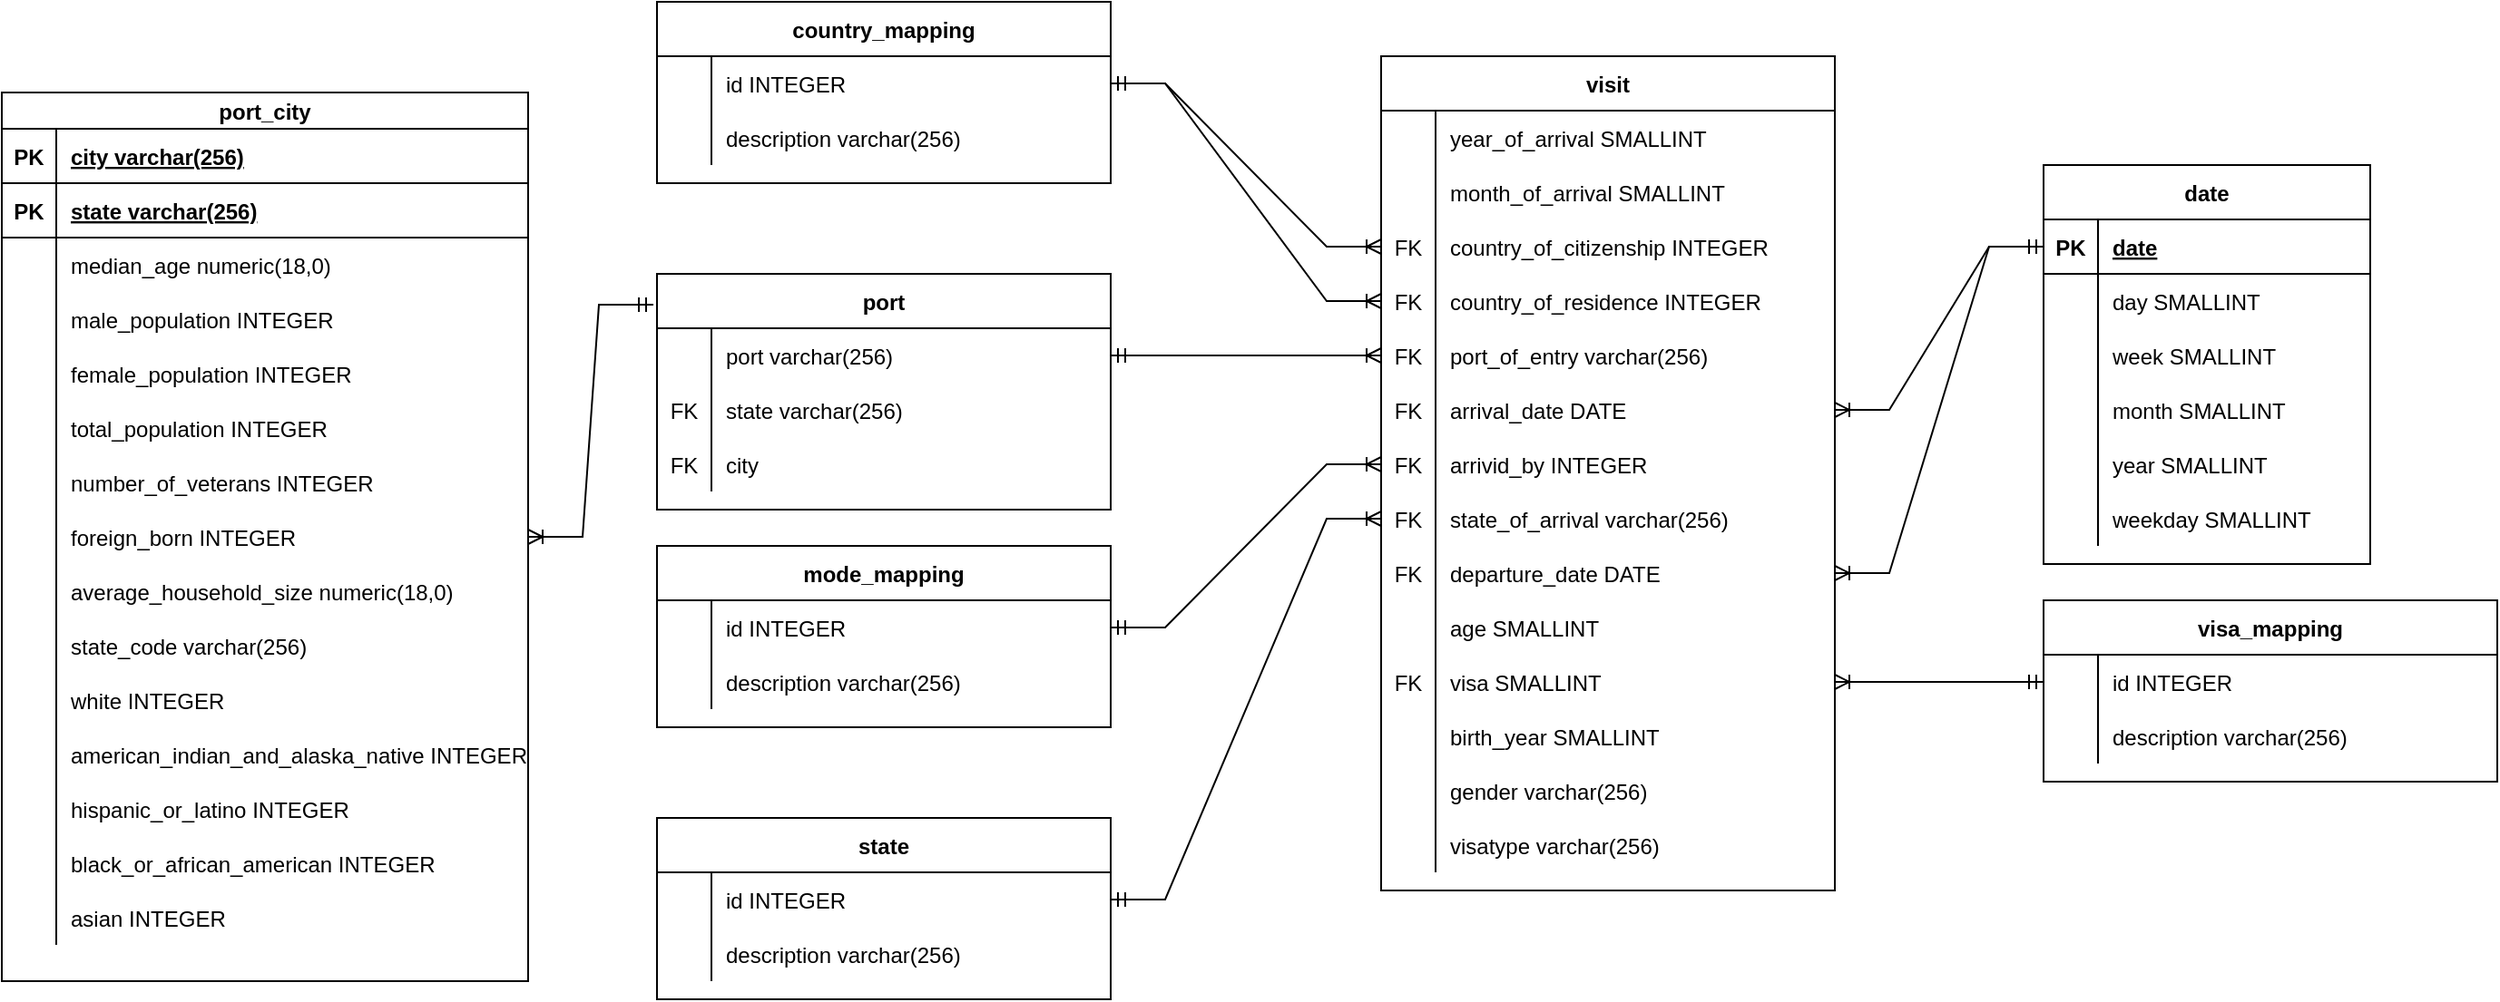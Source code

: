 <mxfile version="15.8.4" type="device"><diagram id="R2lEEEUBdFMjLlhIrx00" name="Page-1"><mxGraphModel dx="946" dy="611" grid="1" gridSize="10" guides="1" tooltips="1" connect="1" arrows="1" fold="1" page="1" pageScale="1" pageWidth="850" pageHeight="1100" math="0" shadow="0" extFonts="Permanent Marker^https://fonts.googleapis.com/css?family=Permanent+Marker"><root><mxCell id="0"/><mxCell id="1" parent="0"/><mxCell id="C-vyLk0tnHw3VtMMgP7b-2" value="visit" style="shape=table;startSize=30;container=1;collapsible=1;childLayout=tableLayout;fixedRows=1;rowLines=0;fontStyle=1;align=center;resizeLast=1;" parent="1" vertex="1"><mxGeometry x="760" y="305" width="250" height="460" as="geometry"/></mxCell><mxCell id="C-vyLk0tnHw3VtMMgP7b-6" value="" style="shape=partialRectangle;collapsible=0;dropTarget=0;pointerEvents=0;fillColor=none;points=[[0,0.5],[1,0.5]];portConstraint=eastwest;top=0;left=0;right=0;bottom=0;" parent="C-vyLk0tnHw3VtMMgP7b-2" vertex="1"><mxGeometry y="30" width="250" height="30" as="geometry"/></mxCell><mxCell id="C-vyLk0tnHw3VtMMgP7b-7" value="" style="shape=partialRectangle;overflow=hidden;connectable=0;fillColor=none;top=0;left=0;bottom=0;right=0;" parent="C-vyLk0tnHw3VtMMgP7b-6" vertex="1"><mxGeometry width="30" height="30" as="geometry"><mxRectangle width="30" height="30" as="alternateBounds"/></mxGeometry></mxCell><mxCell id="C-vyLk0tnHw3VtMMgP7b-8" value="year_of_arrival SMALLINT" style="shape=partialRectangle;overflow=hidden;connectable=0;fillColor=none;top=0;left=0;bottom=0;right=0;align=left;spacingLeft=6;" parent="C-vyLk0tnHw3VtMMgP7b-6" vertex="1"><mxGeometry x="30" width="220" height="30" as="geometry"><mxRectangle width="220" height="30" as="alternateBounds"/></mxGeometry></mxCell><mxCell id="C-vyLk0tnHw3VtMMgP7b-9" value="" style="shape=partialRectangle;collapsible=0;dropTarget=0;pointerEvents=0;fillColor=none;points=[[0,0.5],[1,0.5]];portConstraint=eastwest;top=0;left=0;right=0;bottom=0;" parent="C-vyLk0tnHw3VtMMgP7b-2" vertex="1"><mxGeometry y="60" width="250" height="30" as="geometry"/></mxCell><mxCell id="C-vyLk0tnHw3VtMMgP7b-10" value="" style="shape=partialRectangle;overflow=hidden;connectable=0;fillColor=none;top=0;left=0;bottom=0;right=0;" parent="C-vyLk0tnHw3VtMMgP7b-9" vertex="1"><mxGeometry width="30" height="30" as="geometry"><mxRectangle width="30" height="30" as="alternateBounds"/></mxGeometry></mxCell><mxCell id="C-vyLk0tnHw3VtMMgP7b-11" value="month_of_arrival SMALLINT" style="shape=partialRectangle;overflow=hidden;connectable=0;fillColor=none;top=0;left=0;bottom=0;right=0;align=left;spacingLeft=6;" parent="C-vyLk0tnHw3VtMMgP7b-9" vertex="1"><mxGeometry x="30" width="220" height="30" as="geometry"><mxRectangle width="220" height="30" as="alternateBounds"/></mxGeometry></mxCell><mxCell id="hazP6G-nw2PqB7xqvJs9-37" style="shape=partialRectangle;collapsible=0;dropTarget=0;pointerEvents=0;fillColor=none;points=[[0,0.5],[1,0.5]];portConstraint=eastwest;top=0;left=0;right=0;bottom=0;" parent="C-vyLk0tnHw3VtMMgP7b-2" vertex="1"><mxGeometry y="90" width="250" height="30" as="geometry"/></mxCell><mxCell id="hazP6G-nw2PqB7xqvJs9-38" value="FK" style="shape=partialRectangle;overflow=hidden;connectable=0;fillColor=none;top=0;left=0;bottom=0;right=0;" parent="hazP6G-nw2PqB7xqvJs9-37" vertex="1"><mxGeometry width="30" height="30" as="geometry"><mxRectangle width="30" height="30" as="alternateBounds"/></mxGeometry></mxCell><mxCell id="hazP6G-nw2PqB7xqvJs9-39" value="country_of_citizenship INTEGER" style="shape=partialRectangle;overflow=hidden;connectable=0;fillColor=none;top=0;left=0;bottom=0;right=0;align=left;spacingLeft=6;" parent="hazP6G-nw2PqB7xqvJs9-37" vertex="1"><mxGeometry x="30" width="220" height="30" as="geometry"><mxRectangle width="220" height="30" as="alternateBounds"/></mxGeometry></mxCell><mxCell id="hazP6G-nw2PqB7xqvJs9-34" style="shape=partialRectangle;collapsible=0;dropTarget=0;pointerEvents=0;fillColor=none;points=[[0,0.5],[1,0.5]];portConstraint=eastwest;top=0;left=0;right=0;bottom=0;" parent="C-vyLk0tnHw3VtMMgP7b-2" vertex="1"><mxGeometry y="120" width="250" height="30" as="geometry"/></mxCell><mxCell id="hazP6G-nw2PqB7xqvJs9-35" value="FK" style="shape=partialRectangle;overflow=hidden;connectable=0;fillColor=none;top=0;left=0;bottom=0;right=0;" parent="hazP6G-nw2PqB7xqvJs9-34" vertex="1"><mxGeometry width="30" height="30" as="geometry"><mxRectangle width="30" height="30" as="alternateBounds"/></mxGeometry></mxCell><mxCell id="hazP6G-nw2PqB7xqvJs9-36" value="country_of_residence INTEGER" style="shape=partialRectangle;overflow=hidden;connectable=0;fillColor=none;top=0;left=0;bottom=0;right=0;align=left;spacingLeft=6;" parent="hazP6G-nw2PqB7xqvJs9-34" vertex="1"><mxGeometry x="30" width="220" height="30" as="geometry"><mxRectangle width="220" height="30" as="alternateBounds"/></mxGeometry></mxCell><mxCell id="hazP6G-nw2PqB7xqvJs9-31" style="shape=partialRectangle;collapsible=0;dropTarget=0;pointerEvents=0;fillColor=none;points=[[0,0.5],[1,0.5]];portConstraint=eastwest;top=0;left=0;right=0;bottom=0;" parent="C-vyLk0tnHw3VtMMgP7b-2" vertex="1"><mxGeometry y="150" width="250" height="30" as="geometry"/></mxCell><mxCell id="hazP6G-nw2PqB7xqvJs9-32" value="FK" style="shape=partialRectangle;overflow=hidden;connectable=0;fillColor=none;top=0;left=0;bottom=0;right=0;" parent="hazP6G-nw2PqB7xqvJs9-31" vertex="1"><mxGeometry width="30" height="30" as="geometry"><mxRectangle width="30" height="30" as="alternateBounds"/></mxGeometry></mxCell><mxCell id="hazP6G-nw2PqB7xqvJs9-33" value="port_of_entry varchar(256)" style="shape=partialRectangle;overflow=hidden;connectable=0;fillColor=none;top=0;left=0;bottom=0;right=0;align=left;spacingLeft=6;" parent="hazP6G-nw2PqB7xqvJs9-31" vertex="1"><mxGeometry x="30" width="220" height="30" as="geometry"><mxRectangle width="220" height="30" as="alternateBounds"/></mxGeometry></mxCell><mxCell id="hazP6G-nw2PqB7xqvJs9-28" style="shape=partialRectangle;collapsible=0;dropTarget=0;pointerEvents=0;fillColor=none;points=[[0,0.5],[1,0.5]];portConstraint=eastwest;top=0;left=0;right=0;bottom=0;" parent="C-vyLk0tnHw3VtMMgP7b-2" vertex="1"><mxGeometry y="180" width="250" height="30" as="geometry"/></mxCell><mxCell id="hazP6G-nw2PqB7xqvJs9-29" value="FK" style="shape=partialRectangle;overflow=hidden;connectable=0;fillColor=none;top=0;left=0;bottom=0;right=0;" parent="hazP6G-nw2PqB7xqvJs9-28" vertex="1"><mxGeometry width="30" height="30" as="geometry"><mxRectangle width="30" height="30" as="alternateBounds"/></mxGeometry></mxCell><mxCell id="hazP6G-nw2PqB7xqvJs9-30" value="arrival_date DATE" style="shape=partialRectangle;overflow=hidden;connectable=0;fillColor=none;top=0;left=0;bottom=0;right=0;align=left;spacingLeft=6;" parent="hazP6G-nw2PqB7xqvJs9-28" vertex="1"><mxGeometry x="30" width="220" height="30" as="geometry"><mxRectangle width="220" height="30" as="alternateBounds"/></mxGeometry></mxCell><mxCell id="hazP6G-nw2PqB7xqvJs9-25" style="shape=partialRectangle;collapsible=0;dropTarget=0;pointerEvents=0;fillColor=none;points=[[0,0.5],[1,0.5]];portConstraint=eastwest;top=0;left=0;right=0;bottom=0;" parent="C-vyLk0tnHw3VtMMgP7b-2" vertex="1"><mxGeometry y="210" width="250" height="30" as="geometry"/></mxCell><mxCell id="hazP6G-nw2PqB7xqvJs9-26" value="FK" style="shape=partialRectangle;overflow=hidden;connectable=0;fillColor=none;top=0;left=0;bottom=0;right=0;" parent="hazP6G-nw2PqB7xqvJs9-25" vertex="1"><mxGeometry width="30" height="30" as="geometry"><mxRectangle width="30" height="30" as="alternateBounds"/></mxGeometry></mxCell><mxCell id="hazP6G-nw2PqB7xqvJs9-27" value="arrivid_by INTEGER" style="shape=partialRectangle;overflow=hidden;connectable=0;fillColor=none;top=0;left=0;bottom=0;right=0;align=left;spacingLeft=6;" parent="hazP6G-nw2PqB7xqvJs9-25" vertex="1"><mxGeometry x="30" width="220" height="30" as="geometry"><mxRectangle width="220" height="30" as="alternateBounds"/></mxGeometry></mxCell><mxCell id="hazP6G-nw2PqB7xqvJs9-22" style="shape=partialRectangle;collapsible=0;dropTarget=0;pointerEvents=0;fillColor=none;points=[[0,0.5],[1,0.5]];portConstraint=eastwest;top=0;left=0;right=0;bottom=0;" parent="C-vyLk0tnHw3VtMMgP7b-2" vertex="1"><mxGeometry y="240" width="250" height="30" as="geometry"/></mxCell><mxCell id="hazP6G-nw2PqB7xqvJs9-23" value="FK" style="shape=partialRectangle;overflow=hidden;connectable=0;fillColor=none;top=0;left=0;bottom=0;right=0;" parent="hazP6G-nw2PqB7xqvJs9-22" vertex="1"><mxGeometry width="30" height="30" as="geometry"><mxRectangle width="30" height="30" as="alternateBounds"/></mxGeometry></mxCell><mxCell id="hazP6G-nw2PqB7xqvJs9-24" value="state_of_arrival varchar(256)" style="shape=partialRectangle;overflow=hidden;connectable=0;fillColor=none;top=0;left=0;bottom=0;right=0;align=left;spacingLeft=6;" parent="hazP6G-nw2PqB7xqvJs9-22" vertex="1"><mxGeometry x="30" width="220" height="30" as="geometry"><mxRectangle width="220" height="30" as="alternateBounds"/></mxGeometry></mxCell><mxCell id="hazP6G-nw2PqB7xqvJs9-19" style="shape=partialRectangle;collapsible=0;dropTarget=0;pointerEvents=0;fillColor=none;points=[[0,0.5],[1,0.5]];portConstraint=eastwest;top=0;left=0;right=0;bottom=0;" parent="C-vyLk0tnHw3VtMMgP7b-2" vertex="1"><mxGeometry y="270" width="250" height="30" as="geometry"/></mxCell><mxCell id="hazP6G-nw2PqB7xqvJs9-20" value="FK" style="shape=partialRectangle;overflow=hidden;connectable=0;fillColor=none;top=0;left=0;bottom=0;right=0;" parent="hazP6G-nw2PqB7xqvJs9-19" vertex="1"><mxGeometry width="30" height="30" as="geometry"><mxRectangle width="30" height="30" as="alternateBounds"/></mxGeometry></mxCell><mxCell id="hazP6G-nw2PqB7xqvJs9-21" value="departure_date DATE" style="shape=partialRectangle;overflow=hidden;connectable=0;fillColor=none;top=0;left=0;bottom=0;right=0;align=left;spacingLeft=6;" parent="hazP6G-nw2PqB7xqvJs9-19" vertex="1"><mxGeometry x="30" width="220" height="30" as="geometry"><mxRectangle width="220" height="30" as="alternateBounds"/></mxGeometry></mxCell><mxCell id="hazP6G-nw2PqB7xqvJs9-16" style="shape=partialRectangle;collapsible=0;dropTarget=0;pointerEvents=0;fillColor=none;points=[[0,0.5],[1,0.5]];portConstraint=eastwest;top=0;left=0;right=0;bottom=0;" parent="C-vyLk0tnHw3VtMMgP7b-2" vertex="1"><mxGeometry y="300" width="250" height="30" as="geometry"/></mxCell><mxCell id="hazP6G-nw2PqB7xqvJs9-17" style="shape=partialRectangle;overflow=hidden;connectable=0;fillColor=none;top=0;left=0;bottom=0;right=0;" parent="hazP6G-nw2PqB7xqvJs9-16" vertex="1"><mxGeometry width="30" height="30" as="geometry"><mxRectangle width="30" height="30" as="alternateBounds"/></mxGeometry></mxCell><mxCell id="hazP6G-nw2PqB7xqvJs9-18" value="age SMALLINT" style="shape=partialRectangle;overflow=hidden;connectable=0;fillColor=none;top=0;left=0;bottom=0;right=0;align=left;spacingLeft=6;" parent="hazP6G-nw2PqB7xqvJs9-16" vertex="1"><mxGeometry x="30" width="220" height="30" as="geometry"><mxRectangle width="220" height="30" as="alternateBounds"/></mxGeometry></mxCell><mxCell id="hazP6G-nw2PqB7xqvJs9-13" style="shape=partialRectangle;collapsible=0;dropTarget=0;pointerEvents=0;fillColor=none;points=[[0,0.5],[1,0.5]];portConstraint=eastwest;top=0;left=0;right=0;bottom=0;" parent="C-vyLk0tnHw3VtMMgP7b-2" vertex="1"><mxGeometry y="330" width="250" height="30" as="geometry"/></mxCell><mxCell id="hazP6G-nw2PqB7xqvJs9-14" value="FK" style="shape=partialRectangle;overflow=hidden;connectable=0;fillColor=none;top=0;left=0;bottom=0;right=0;" parent="hazP6G-nw2PqB7xqvJs9-13" vertex="1"><mxGeometry width="30" height="30" as="geometry"><mxRectangle width="30" height="30" as="alternateBounds"/></mxGeometry></mxCell><mxCell id="hazP6G-nw2PqB7xqvJs9-15" value="visa SMALLINT" style="shape=partialRectangle;overflow=hidden;connectable=0;fillColor=none;top=0;left=0;bottom=0;right=0;align=left;spacingLeft=6;" parent="hazP6G-nw2PqB7xqvJs9-13" vertex="1"><mxGeometry x="30" width="220" height="30" as="geometry"><mxRectangle width="220" height="30" as="alternateBounds"/></mxGeometry></mxCell><mxCell id="hazP6G-nw2PqB7xqvJs9-4" style="shape=partialRectangle;collapsible=0;dropTarget=0;pointerEvents=0;fillColor=none;points=[[0,0.5],[1,0.5]];portConstraint=eastwest;top=0;left=0;right=0;bottom=0;" parent="C-vyLk0tnHw3VtMMgP7b-2" vertex="1"><mxGeometry y="360" width="250" height="30" as="geometry"/></mxCell><mxCell id="hazP6G-nw2PqB7xqvJs9-5" style="shape=partialRectangle;overflow=hidden;connectable=0;fillColor=none;top=0;left=0;bottom=0;right=0;" parent="hazP6G-nw2PqB7xqvJs9-4" vertex="1"><mxGeometry width="30" height="30" as="geometry"><mxRectangle width="30" height="30" as="alternateBounds"/></mxGeometry></mxCell><mxCell id="hazP6G-nw2PqB7xqvJs9-6" value="birth_year SMALLINT" style="shape=partialRectangle;overflow=hidden;connectable=0;fillColor=none;top=0;left=0;bottom=0;right=0;align=left;spacingLeft=6;" parent="hazP6G-nw2PqB7xqvJs9-4" vertex="1"><mxGeometry x="30" width="220" height="30" as="geometry"><mxRectangle width="220" height="30" as="alternateBounds"/></mxGeometry></mxCell><mxCell id="hazP6G-nw2PqB7xqvJs9-1" style="shape=partialRectangle;collapsible=0;dropTarget=0;pointerEvents=0;fillColor=none;points=[[0,0.5],[1,0.5]];portConstraint=eastwest;top=0;left=0;right=0;bottom=0;" parent="C-vyLk0tnHw3VtMMgP7b-2" vertex="1"><mxGeometry y="390" width="250" height="30" as="geometry"/></mxCell><mxCell id="hazP6G-nw2PqB7xqvJs9-2" style="shape=partialRectangle;overflow=hidden;connectable=0;fillColor=none;top=0;left=0;bottom=0;right=0;" parent="hazP6G-nw2PqB7xqvJs9-1" vertex="1"><mxGeometry width="30" height="30" as="geometry"><mxRectangle width="30" height="30" as="alternateBounds"/></mxGeometry></mxCell><mxCell id="hazP6G-nw2PqB7xqvJs9-3" value="gender varchar(256)" style="shape=partialRectangle;overflow=hidden;connectable=0;fillColor=none;top=0;left=0;bottom=0;right=0;align=left;spacingLeft=6;" parent="hazP6G-nw2PqB7xqvJs9-1" vertex="1"><mxGeometry x="30" width="220" height="30" as="geometry"><mxRectangle width="220" height="30" as="alternateBounds"/></mxGeometry></mxCell><mxCell id="hazP6G-nw2PqB7xqvJs9-40" style="shape=partialRectangle;collapsible=0;dropTarget=0;pointerEvents=0;fillColor=none;points=[[0,0.5],[1,0.5]];portConstraint=eastwest;top=0;left=0;right=0;bottom=0;" parent="C-vyLk0tnHw3VtMMgP7b-2" vertex="1"><mxGeometry y="420" width="250" height="30" as="geometry"/></mxCell><mxCell id="hazP6G-nw2PqB7xqvJs9-41" value="" style="shape=partialRectangle;overflow=hidden;connectable=0;fillColor=none;top=0;left=0;bottom=0;right=0;" parent="hazP6G-nw2PqB7xqvJs9-40" vertex="1"><mxGeometry width="30" height="30" as="geometry"><mxRectangle width="30" height="30" as="alternateBounds"/></mxGeometry></mxCell><mxCell id="hazP6G-nw2PqB7xqvJs9-42" value="visatype varchar(256)" style="shape=partialRectangle;overflow=hidden;connectable=0;fillColor=none;top=0;left=0;bottom=0;right=0;align=left;spacingLeft=6;" parent="hazP6G-nw2PqB7xqvJs9-40" vertex="1"><mxGeometry x="30" width="220" height="30" as="geometry"><mxRectangle width="220" height="30" as="alternateBounds"/></mxGeometry></mxCell><mxCell id="C-vyLk0tnHw3VtMMgP7b-13" value="country_mapping" style="shape=table;startSize=30;container=1;collapsible=1;childLayout=tableLayout;fixedRows=1;rowLines=0;fontStyle=1;align=center;resizeLast=1;" parent="1" vertex="1"><mxGeometry x="361" y="275" width="250" height="100" as="geometry"/></mxCell><mxCell id="C-vyLk0tnHw3VtMMgP7b-17" value="" style="shape=partialRectangle;collapsible=0;dropTarget=0;pointerEvents=0;fillColor=none;points=[[0,0.5],[1,0.5]];portConstraint=eastwest;top=0;left=0;right=0;bottom=0;" parent="C-vyLk0tnHw3VtMMgP7b-13" vertex="1"><mxGeometry y="30" width="250" height="30" as="geometry"/></mxCell><mxCell id="C-vyLk0tnHw3VtMMgP7b-18" value="" style="shape=partialRectangle;overflow=hidden;connectable=0;fillColor=none;top=0;left=0;bottom=0;right=0;" parent="C-vyLk0tnHw3VtMMgP7b-17" vertex="1"><mxGeometry width="30" height="30" as="geometry"><mxRectangle width="30" height="30" as="alternateBounds"/></mxGeometry></mxCell><mxCell id="C-vyLk0tnHw3VtMMgP7b-19" value="id INTEGER" style="shape=partialRectangle;overflow=hidden;connectable=0;fillColor=none;top=0;left=0;bottom=0;right=0;align=left;spacingLeft=6;" parent="C-vyLk0tnHw3VtMMgP7b-17" vertex="1"><mxGeometry x="30" width="220" height="30" as="geometry"><mxRectangle width="220" height="30" as="alternateBounds"/></mxGeometry></mxCell><mxCell id="C-vyLk0tnHw3VtMMgP7b-20" value="" style="shape=partialRectangle;collapsible=0;dropTarget=0;pointerEvents=0;fillColor=none;points=[[0,0.5],[1,0.5]];portConstraint=eastwest;top=0;left=0;right=0;bottom=0;" parent="C-vyLk0tnHw3VtMMgP7b-13" vertex="1"><mxGeometry y="60" width="250" height="30" as="geometry"/></mxCell><mxCell id="C-vyLk0tnHw3VtMMgP7b-21" value="" style="shape=partialRectangle;overflow=hidden;connectable=0;fillColor=none;top=0;left=0;bottom=0;right=0;" parent="C-vyLk0tnHw3VtMMgP7b-20" vertex="1"><mxGeometry width="30" height="30" as="geometry"><mxRectangle width="30" height="30" as="alternateBounds"/></mxGeometry></mxCell><mxCell id="C-vyLk0tnHw3VtMMgP7b-22" value="description varchar(256)" style="shape=partialRectangle;overflow=hidden;connectable=0;fillColor=none;top=0;left=0;bottom=0;right=0;align=left;spacingLeft=6;" parent="C-vyLk0tnHw3VtMMgP7b-20" vertex="1"><mxGeometry x="30" width="220" height="30" as="geometry"><mxRectangle width="220" height="30" as="alternateBounds"/></mxGeometry></mxCell><mxCell id="hazP6G-nw2PqB7xqvJs9-43" value="port" style="shape=table;startSize=30;container=1;collapsible=1;childLayout=tableLayout;fixedRows=1;rowLines=0;fontStyle=1;align=center;resizeLast=1;" parent="1" vertex="1"><mxGeometry x="361" y="425" width="250" height="130" as="geometry"/></mxCell><mxCell id="hazP6G-nw2PqB7xqvJs9-44" value="" style="shape=partialRectangle;collapsible=0;dropTarget=0;pointerEvents=0;fillColor=none;points=[[0,0.5],[1,0.5]];portConstraint=eastwest;top=0;left=0;right=0;bottom=0;" parent="hazP6G-nw2PqB7xqvJs9-43" vertex="1"><mxGeometry y="30" width="250" height="30" as="geometry"/></mxCell><mxCell id="hazP6G-nw2PqB7xqvJs9-45" value="" style="shape=partialRectangle;overflow=hidden;connectable=0;fillColor=none;top=0;left=0;bottom=0;right=0;" parent="hazP6G-nw2PqB7xqvJs9-44" vertex="1"><mxGeometry width="30" height="30" as="geometry"><mxRectangle width="30" height="30" as="alternateBounds"/></mxGeometry></mxCell><mxCell id="hazP6G-nw2PqB7xqvJs9-46" value="port varchar(256)" style="shape=partialRectangle;overflow=hidden;connectable=0;fillColor=none;top=0;left=0;bottom=0;right=0;align=left;spacingLeft=6;" parent="hazP6G-nw2PqB7xqvJs9-44" vertex="1"><mxGeometry x="30" width="220" height="30" as="geometry"><mxRectangle width="220" height="30" as="alternateBounds"/></mxGeometry></mxCell><mxCell id="hazP6G-nw2PqB7xqvJs9-47" value="" style="shape=partialRectangle;collapsible=0;dropTarget=0;pointerEvents=0;fillColor=none;points=[[0,0.5],[1,0.5]];portConstraint=eastwest;top=0;left=0;right=0;bottom=0;" parent="hazP6G-nw2PqB7xqvJs9-43" vertex="1"><mxGeometry y="60" width="250" height="30" as="geometry"/></mxCell><mxCell id="hazP6G-nw2PqB7xqvJs9-48" value="FK" style="shape=partialRectangle;overflow=hidden;connectable=0;fillColor=none;top=0;left=0;bottom=0;right=0;" parent="hazP6G-nw2PqB7xqvJs9-47" vertex="1"><mxGeometry width="30" height="30" as="geometry"><mxRectangle width="30" height="30" as="alternateBounds"/></mxGeometry></mxCell><mxCell id="hazP6G-nw2PqB7xqvJs9-49" value="state varchar(256)" style="shape=partialRectangle;overflow=hidden;connectable=0;fillColor=none;top=0;left=0;bottom=0;right=0;align=left;spacingLeft=6;" parent="hazP6G-nw2PqB7xqvJs9-47" vertex="1"><mxGeometry x="30" width="220" height="30" as="geometry"><mxRectangle width="220" height="30" as="alternateBounds"/></mxGeometry></mxCell><mxCell id="TzOOoj2K23jad0Xkvvsw-1" style="shape=partialRectangle;collapsible=0;dropTarget=0;pointerEvents=0;fillColor=none;points=[[0,0.5],[1,0.5]];portConstraint=eastwest;top=0;left=0;right=0;bottom=0;" parent="hazP6G-nw2PqB7xqvJs9-43" vertex="1"><mxGeometry y="90" width="250" height="30" as="geometry"/></mxCell><mxCell id="TzOOoj2K23jad0Xkvvsw-2" value="FK" style="shape=partialRectangle;overflow=hidden;connectable=0;fillColor=none;top=0;left=0;bottom=0;right=0;" parent="TzOOoj2K23jad0Xkvvsw-1" vertex="1"><mxGeometry width="30" height="30" as="geometry"><mxRectangle width="30" height="30" as="alternateBounds"/></mxGeometry></mxCell><mxCell id="TzOOoj2K23jad0Xkvvsw-3" value="city" style="shape=partialRectangle;overflow=hidden;connectable=0;fillColor=none;top=0;left=0;bottom=0;right=0;align=left;spacingLeft=6;" parent="TzOOoj2K23jad0Xkvvsw-1" vertex="1"><mxGeometry x="30" width="220" height="30" as="geometry"><mxRectangle width="220" height="30" as="alternateBounds"/></mxGeometry></mxCell><mxCell id="hazP6G-nw2PqB7xqvJs9-50" value="mode_mapping" style="shape=table;startSize=30;container=1;collapsible=1;childLayout=tableLayout;fixedRows=1;rowLines=0;fontStyle=1;align=center;resizeLast=1;" parent="1" vertex="1"><mxGeometry x="361" y="575" width="250" height="100" as="geometry"/></mxCell><mxCell id="hazP6G-nw2PqB7xqvJs9-51" value="" style="shape=partialRectangle;collapsible=0;dropTarget=0;pointerEvents=0;fillColor=none;points=[[0,0.5],[1,0.5]];portConstraint=eastwest;top=0;left=0;right=0;bottom=0;" parent="hazP6G-nw2PqB7xqvJs9-50" vertex="1"><mxGeometry y="30" width="250" height="30" as="geometry"/></mxCell><mxCell id="hazP6G-nw2PqB7xqvJs9-52" value="" style="shape=partialRectangle;overflow=hidden;connectable=0;fillColor=none;top=0;left=0;bottom=0;right=0;" parent="hazP6G-nw2PqB7xqvJs9-51" vertex="1"><mxGeometry width="30" height="30" as="geometry"><mxRectangle width="30" height="30" as="alternateBounds"/></mxGeometry></mxCell><mxCell id="hazP6G-nw2PqB7xqvJs9-53" value="id INTEGER" style="shape=partialRectangle;overflow=hidden;connectable=0;fillColor=none;top=0;left=0;bottom=0;right=0;align=left;spacingLeft=6;" parent="hazP6G-nw2PqB7xqvJs9-51" vertex="1"><mxGeometry x="30" width="220" height="30" as="geometry"><mxRectangle width="220" height="30" as="alternateBounds"/></mxGeometry></mxCell><mxCell id="hazP6G-nw2PqB7xqvJs9-54" value="" style="shape=partialRectangle;collapsible=0;dropTarget=0;pointerEvents=0;fillColor=none;points=[[0,0.5],[1,0.5]];portConstraint=eastwest;top=0;left=0;right=0;bottom=0;" parent="hazP6G-nw2PqB7xqvJs9-50" vertex="1"><mxGeometry y="60" width="250" height="30" as="geometry"/></mxCell><mxCell id="hazP6G-nw2PqB7xqvJs9-55" value="" style="shape=partialRectangle;overflow=hidden;connectable=0;fillColor=none;top=0;left=0;bottom=0;right=0;" parent="hazP6G-nw2PqB7xqvJs9-54" vertex="1"><mxGeometry width="30" height="30" as="geometry"><mxRectangle width="30" height="30" as="alternateBounds"/></mxGeometry></mxCell><mxCell id="hazP6G-nw2PqB7xqvJs9-56" value="description varchar(256)" style="shape=partialRectangle;overflow=hidden;connectable=0;fillColor=none;top=0;left=0;bottom=0;right=0;align=left;spacingLeft=6;" parent="hazP6G-nw2PqB7xqvJs9-54" vertex="1"><mxGeometry x="30" width="220" height="30" as="geometry"><mxRectangle width="220" height="30" as="alternateBounds"/></mxGeometry></mxCell><mxCell id="hazP6G-nw2PqB7xqvJs9-57" value="state" style="shape=table;startSize=30;container=1;collapsible=1;childLayout=tableLayout;fixedRows=1;rowLines=0;fontStyle=1;align=center;resizeLast=1;" parent="1" vertex="1"><mxGeometry x="361" y="725" width="250" height="100" as="geometry"/></mxCell><mxCell id="hazP6G-nw2PqB7xqvJs9-58" value="" style="shape=partialRectangle;collapsible=0;dropTarget=0;pointerEvents=0;fillColor=none;points=[[0,0.5],[1,0.5]];portConstraint=eastwest;top=0;left=0;right=0;bottom=0;" parent="hazP6G-nw2PqB7xqvJs9-57" vertex="1"><mxGeometry y="30" width="250" height="30" as="geometry"/></mxCell><mxCell id="hazP6G-nw2PqB7xqvJs9-59" value="" style="shape=partialRectangle;overflow=hidden;connectable=0;fillColor=none;top=0;left=0;bottom=0;right=0;" parent="hazP6G-nw2PqB7xqvJs9-58" vertex="1"><mxGeometry width="30" height="30" as="geometry"><mxRectangle width="30" height="30" as="alternateBounds"/></mxGeometry></mxCell><mxCell id="hazP6G-nw2PqB7xqvJs9-60" value="id INTEGER" style="shape=partialRectangle;overflow=hidden;connectable=0;fillColor=none;top=0;left=0;bottom=0;right=0;align=left;spacingLeft=6;" parent="hazP6G-nw2PqB7xqvJs9-58" vertex="1"><mxGeometry x="30" width="220" height="30" as="geometry"><mxRectangle width="220" height="30" as="alternateBounds"/></mxGeometry></mxCell><mxCell id="hazP6G-nw2PqB7xqvJs9-61" value="" style="shape=partialRectangle;collapsible=0;dropTarget=0;pointerEvents=0;fillColor=none;points=[[0,0.5],[1,0.5]];portConstraint=eastwest;top=0;left=0;right=0;bottom=0;" parent="hazP6G-nw2PqB7xqvJs9-57" vertex="1"><mxGeometry y="60" width="250" height="30" as="geometry"/></mxCell><mxCell id="hazP6G-nw2PqB7xqvJs9-62" value="" style="shape=partialRectangle;overflow=hidden;connectable=0;fillColor=none;top=0;left=0;bottom=0;right=0;" parent="hazP6G-nw2PqB7xqvJs9-61" vertex="1"><mxGeometry width="30" height="30" as="geometry"><mxRectangle width="30" height="30" as="alternateBounds"/></mxGeometry></mxCell><mxCell id="hazP6G-nw2PqB7xqvJs9-63" value="description varchar(256)" style="shape=partialRectangle;overflow=hidden;connectable=0;fillColor=none;top=0;left=0;bottom=0;right=0;align=left;spacingLeft=6;" parent="hazP6G-nw2PqB7xqvJs9-61" vertex="1"><mxGeometry x="30" width="220" height="30" as="geometry"><mxRectangle width="220" height="30" as="alternateBounds"/></mxGeometry></mxCell><mxCell id="hazP6G-nw2PqB7xqvJs9-64" value="visa_mapping" style="shape=table;startSize=30;container=1;collapsible=1;childLayout=tableLayout;fixedRows=1;rowLines=0;fontStyle=1;align=center;resizeLast=1;" parent="1" vertex="1"><mxGeometry x="1125" y="605" width="250" height="100" as="geometry"/></mxCell><mxCell id="hazP6G-nw2PqB7xqvJs9-65" value="" style="shape=partialRectangle;collapsible=0;dropTarget=0;pointerEvents=0;fillColor=none;points=[[0,0.5],[1,0.5]];portConstraint=eastwest;top=0;left=0;right=0;bottom=0;" parent="hazP6G-nw2PqB7xqvJs9-64" vertex="1"><mxGeometry y="30" width="250" height="30" as="geometry"/></mxCell><mxCell id="hazP6G-nw2PqB7xqvJs9-66" value="" style="shape=partialRectangle;overflow=hidden;connectable=0;fillColor=none;top=0;left=0;bottom=0;right=0;" parent="hazP6G-nw2PqB7xqvJs9-65" vertex="1"><mxGeometry width="30" height="30" as="geometry"><mxRectangle width="30" height="30" as="alternateBounds"/></mxGeometry></mxCell><mxCell id="hazP6G-nw2PqB7xqvJs9-67" value="id INTEGER" style="shape=partialRectangle;overflow=hidden;connectable=0;fillColor=none;top=0;left=0;bottom=0;right=0;align=left;spacingLeft=6;" parent="hazP6G-nw2PqB7xqvJs9-65" vertex="1"><mxGeometry x="30" width="220" height="30" as="geometry"><mxRectangle width="220" height="30" as="alternateBounds"/></mxGeometry></mxCell><mxCell id="hazP6G-nw2PqB7xqvJs9-68" value="" style="shape=partialRectangle;collapsible=0;dropTarget=0;pointerEvents=0;fillColor=none;points=[[0,0.5],[1,0.5]];portConstraint=eastwest;top=0;left=0;right=0;bottom=0;" parent="hazP6G-nw2PqB7xqvJs9-64" vertex="1"><mxGeometry y="60" width="250" height="30" as="geometry"/></mxCell><mxCell id="hazP6G-nw2PqB7xqvJs9-69" value="" style="shape=partialRectangle;overflow=hidden;connectable=0;fillColor=none;top=0;left=0;bottom=0;right=0;" parent="hazP6G-nw2PqB7xqvJs9-68" vertex="1"><mxGeometry width="30" height="30" as="geometry"><mxRectangle width="30" height="30" as="alternateBounds"/></mxGeometry></mxCell><mxCell id="hazP6G-nw2PqB7xqvJs9-70" value="description varchar(256)" style="shape=partialRectangle;overflow=hidden;connectable=0;fillColor=none;top=0;left=0;bottom=0;right=0;align=left;spacingLeft=6;" parent="hazP6G-nw2PqB7xqvJs9-68" vertex="1"><mxGeometry x="30" width="220" height="30" as="geometry"><mxRectangle width="220" height="30" as="alternateBounds"/></mxGeometry></mxCell><mxCell id="hazP6G-nw2PqB7xqvJs9-71" value="date" style="shape=table;startSize=30;container=1;collapsible=1;childLayout=tableLayout;fixedRows=1;rowLines=0;fontStyle=1;align=center;resizeLast=1;" parent="1" vertex="1"><mxGeometry x="1125" y="365" width="180" height="220" as="geometry"/></mxCell><mxCell id="hazP6G-nw2PqB7xqvJs9-72" value="" style="shape=partialRectangle;collapsible=0;dropTarget=0;pointerEvents=0;fillColor=none;top=0;left=0;bottom=1;right=0;points=[[0,0.5],[1,0.5]];portConstraint=eastwest;" parent="hazP6G-nw2PqB7xqvJs9-71" vertex="1"><mxGeometry y="30" width="180" height="30" as="geometry"/></mxCell><mxCell id="hazP6G-nw2PqB7xqvJs9-73" value="PK" style="shape=partialRectangle;connectable=0;fillColor=none;top=0;left=0;bottom=0;right=0;fontStyle=1;overflow=hidden;" parent="hazP6G-nw2PqB7xqvJs9-72" vertex="1"><mxGeometry width="30" height="30" as="geometry"><mxRectangle width="30" height="30" as="alternateBounds"/></mxGeometry></mxCell><mxCell id="hazP6G-nw2PqB7xqvJs9-74" value="date" style="shape=partialRectangle;connectable=0;fillColor=none;top=0;left=0;bottom=0;right=0;align=left;spacingLeft=6;fontStyle=5;overflow=hidden;" parent="hazP6G-nw2PqB7xqvJs9-72" vertex="1"><mxGeometry x="30" width="150" height="30" as="geometry"><mxRectangle width="150" height="30" as="alternateBounds"/></mxGeometry></mxCell><mxCell id="hazP6G-nw2PqB7xqvJs9-78" value="" style="shape=partialRectangle;collapsible=0;dropTarget=0;pointerEvents=0;fillColor=none;top=0;left=0;bottom=0;right=0;points=[[0,0.5],[1,0.5]];portConstraint=eastwest;" parent="hazP6G-nw2PqB7xqvJs9-71" vertex="1"><mxGeometry y="60" width="180" height="30" as="geometry"/></mxCell><mxCell id="hazP6G-nw2PqB7xqvJs9-79" value="" style="shape=partialRectangle;connectable=0;fillColor=none;top=0;left=0;bottom=0;right=0;editable=1;overflow=hidden;" parent="hazP6G-nw2PqB7xqvJs9-78" vertex="1"><mxGeometry width="30" height="30" as="geometry"><mxRectangle width="30" height="30" as="alternateBounds"/></mxGeometry></mxCell><mxCell id="hazP6G-nw2PqB7xqvJs9-80" value="day SMALLINT" style="shape=partialRectangle;connectable=0;fillColor=none;top=0;left=0;bottom=0;right=0;align=left;spacingLeft=6;overflow=hidden;" parent="hazP6G-nw2PqB7xqvJs9-78" vertex="1"><mxGeometry x="30" width="150" height="30" as="geometry"><mxRectangle width="150" height="30" as="alternateBounds"/></mxGeometry></mxCell><mxCell id="hazP6G-nw2PqB7xqvJs9-81" value="" style="shape=partialRectangle;collapsible=0;dropTarget=0;pointerEvents=0;fillColor=none;top=0;left=0;bottom=0;right=0;points=[[0,0.5],[1,0.5]];portConstraint=eastwest;" parent="hazP6G-nw2PqB7xqvJs9-71" vertex="1"><mxGeometry y="90" width="180" height="30" as="geometry"/></mxCell><mxCell id="hazP6G-nw2PqB7xqvJs9-82" value="" style="shape=partialRectangle;connectable=0;fillColor=none;top=0;left=0;bottom=0;right=0;editable=1;overflow=hidden;" parent="hazP6G-nw2PqB7xqvJs9-81" vertex="1"><mxGeometry width="30" height="30" as="geometry"><mxRectangle width="30" height="30" as="alternateBounds"/></mxGeometry></mxCell><mxCell id="hazP6G-nw2PqB7xqvJs9-83" value="week SMALLINT" style="shape=partialRectangle;connectable=0;fillColor=none;top=0;left=0;bottom=0;right=0;align=left;spacingLeft=6;overflow=hidden;" parent="hazP6G-nw2PqB7xqvJs9-81" vertex="1"><mxGeometry x="30" width="150" height="30" as="geometry"><mxRectangle width="150" height="30" as="alternateBounds"/></mxGeometry></mxCell><mxCell id="hazP6G-nw2PqB7xqvJs9-84" style="shape=partialRectangle;collapsible=0;dropTarget=0;pointerEvents=0;fillColor=none;top=0;left=0;bottom=0;right=0;points=[[0,0.5],[1,0.5]];portConstraint=eastwest;" parent="hazP6G-nw2PqB7xqvJs9-71" vertex="1"><mxGeometry y="120" width="180" height="30" as="geometry"/></mxCell><mxCell id="hazP6G-nw2PqB7xqvJs9-85" style="shape=partialRectangle;connectable=0;fillColor=none;top=0;left=0;bottom=0;right=0;editable=1;overflow=hidden;" parent="hazP6G-nw2PqB7xqvJs9-84" vertex="1"><mxGeometry width="30" height="30" as="geometry"><mxRectangle width="30" height="30" as="alternateBounds"/></mxGeometry></mxCell><mxCell id="hazP6G-nw2PqB7xqvJs9-86" value="month SMALLINT" style="shape=partialRectangle;connectable=0;fillColor=none;top=0;left=0;bottom=0;right=0;align=left;spacingLeft=6;overflow=hidden;" parent="hazP6G-nw2PqB7xqvJs9-84" vertex="1"><mxGeometry x="30" width="150" height="30" as="geometry"><mxRectangle width="150" height="30" as="alternateBounds"/></mxGeometry></mxCell><mxCell id="hazP6G-nw2PqB7xqvJs9-87" style="shape=partialRectangle;collapsible=0;dropTarget=0;pointerEvents=0;fillColor=none;top=0;left=0;bottom=0;right=0;points=[[0,0.5],[1,0.5]];portConstraint=eastwest;" parent="hazP6G-nw2PqB7xqvJs9-71" vertex="1"><mxGeometry y="150" width="180" height="30" as="geometry"/></mxCell><mxCell id="hazP6G-nw2PqB7xqvJs9-88" style="shape=partialRectangle;connectable=0;fillColor=none;top=0;left=0;bottom=0;right=0;editable=1;overflow=hidden;" parent="hazP6G-nw2PqB7xqvJs9-87" vertex="1"><mxGeometry width="30" height="30" as="geometry"><mxRectangle width="30" height="30" as="alternateBounds"/></mxGeometry></mxCell><mxCell id="hazP6G-nw2PqB7xqvJs9-89" value="year SMALLINT" style="shape=partialRectangle;connectable=0;fillColor=none;top=0;left=0;bottom=0;right=0;align=left;spacingLeft=6;overflow=hidden;" parent="hazP6G-nw2PqB7xqvJs9-87" vertex="1"><mxGeometry x="30" width="150" height="30" as="geometry"><mxRectangle width="150" height="30" as="alternateBounds"/></mxGeometry></mxCell><mxCell id="hazP6G-nw2PqB7xqvJs9-90" style="shape=partialRectangle;collapsible=0;dropTarget=0;pointerEvents=0;fillColor=none;top=0;left=0;bottom=0;right=0;points=[[0,0.5],[1,0.5]];portConstraint=eastwest;" parent="hazP6G-nw2PqB7xqvJs9-71" vertex="1"><mxGeometry y="180" width="180" height="30" as="geometry"/></mxCell><mxCell id="hazP6G-nw2PqB7xqvJs9-91" style="shape=partialRectangle;connectable=0;fillColor=none;top=0;left=0;bottom=0;right=0;editable=1;overflow=hidden;" parent="hazP6G-nw2PqB7xqvJs9-90" vertex="1"><mxGeometry width="30" height="30" as="geometry"><mxRectangle width="30" height="30" as="alternateBounds"/></mxGeometry></mxCell><mxCell id="hazP6G-nw2PqB7xqvJs9-92" value="weekday SMALLINT" style="shape=partialRectangle;connectable=0;fillColor=none;top=0;left=0;bottom=0;right=0;align=left;spacingLeft=6;overflow=hidden;" parent="hazP6G-nw2PqB7xqvJs9-90" vertex="1"><mxGeometry x="30" width="150" height="30" as="geometry"><mxRectangle width="150" height="30" as="alternateBounds"/></mxGeometry></mxCell><mxCell id="hazP6G-nw2PqB7xqvJs9-93" style="edgeStyle=orthogonalEdgeStyle;rounded=0;orthogonalLoop=1;jettySize=auto;html=1;exitX=1;exitY=0.5;exitDx=0;exitDy=0;entryX=0;entryY=0.5;entryDx=0;entryDy=0;strokeColor=none;" parent="1" source="hazP6G-nw2PqB7xqvJs9-28" target="hazP6G-nw2PqB7xqvJs9-72" edge="1"><mxGeometry relative="1" as="geometry"/></mxCell><mxCell id="hazP6G-nw2PqB7xqvJs9-95" value="" style="edgeStyle=entityRelationEdgeStyle;fontSize=12;html=1;endArrow=ERmandOne;startArrow=ERoneToMany;rounded=0;entryX=0;entryY=0.5;entryDx=0;entryDy=0;exitX=1;exitY=0.5;exitDx=0;exitDy=0;startFill=0;endFill=0;" parent="1" source="hazP6G-nw2PqB7xqvJs9-28" target="hazP6G-nw2PqB7xqvJs9-72" edge="1"><mxGeometry width="100" height="100" relative="1" as="geometry"><mxPoint x="930" y="545" as="sourcePoint"/><mxPoint x="1130" y="465" as="targetPoint"/></mxGeometry></mxCell><mxCell id="hazP6G-nw2PqB7xqvJs9-96" value="" style="edgeStyle=entityRelationEdgeStyle;fontSize=12;html=1;endArrow=ERmandOne;startArrow=ERoneToMany;rounded=0;entryX=0;entryY=0.5;entryDx=0;entryDy=0;exitX=1;exitY=0.5;exitDx=0;exitDy=0;startFill=0;endFill=0;" parent="1" source="hazP6G-nw2PqB7xqvJs9-19" target="hazP6G-nw2PqB7xqvJs9-72" edge="1"><mxGeometry width="100" height="100" relative="1" as="geometry"><mxPoint x="950" y="510" as="sourcePoint"/><mxPoint x="1140" y="457.98" as="targetPoint"/></mxGeometry></mxCell><mxCell id="hazP6G-nw2PqB7xqvJs9-97" value="" style="edgeStyle=entityRelationEdgeStyle;fontSize=12;html=1;endArrow=ERmandOne;startArrow=ERoneToMany;rounded=0;entryX=1;entryY=0.5;entryDx=0;entryDy=0;exitX=0;exitY=0.5;exitDx=0;exitDy=0;startFill=0;endFill=0;" parent="1" source="hazP6G-nw2PqB7xqvJs9-37" target="C-vyLk0tnHw3VtMMgP7b-17" edge="1"><mxGeometry width="100" height="100" relative="1" as="geometry"><mxPoint x="950" y="510" as="sourcePoint"/><mxPoint x="1110" y="560" as="targetPoint"/></mxGeometry></mxCell><mxCell id="hazP6G-nw2PqB7xqvJs9-98" value="" style="edgeStyle=entityRelationEdgeStyle;fontSize=12;html=1;endArrow=ERmandOne;startArrow=ERoneToMany;rounded=0;entryX=1;entryY=0.5;entryDx=0;entryDy=0;exitX=0;exitY=0.5;exitDx=0;exitDy=0;startFill=0;endFill=0;" parent="1" source="hazP6G-nw2PqB7xqvJs9-34" target="C-vyLk0tnHw3VtMMgP7b-17" edge="1"><mxGeometry width="100" height="100" relative="1" as="geometry"><mxPoint x="700" y="420" as="sourcePoint"/><mxPoint x="610" y="330" as="targetPoint"/></mxGeometry></mxCell><mxCell id="hazP6G-nw2PqB7xqvJs9-99" value="" style="edgeStyle=entityRelationEdgeStyle;fontSize=12;html=1;endArrow=ERmandOne;startArrow=ERoneToMany;rounded=0;entryX=1;entryY=0.5;entryDx=0;entryDy=0;exitX=0;exitY=0.5;exitDx=0;exitDy=0;startFill=0;endFill=0;" parent="1" source="hazP6G-nw2PqB7xqvJs9-25" target="hazP6G-nw2PqB7xqvJs9-51" edge="1"><mxGeometry width="100" height="100" relative="1" as="geometry"><mxPoint x="700" y="450" as="sourcePoint"/><mxPoint x="610" y="330" as="targetPoint"/></mxGeometry></mxCell><mxCell id="hazP6G-nw2PqB7xqvJs9-100" value="" style="edgeStyle=entityRelationEdgeStyle;fontSize=12;html=1;endArrow=ERmandOne;startArrow=ERoneToMany;rounded=0;entryX=1;entryY=0.5;entryDx=0;entryDy=0;exitX=0;exitY=0.5;exitDx=0;exitDy=0;startFill=0;endFill=0;" parent="1" source="hazP6G-nw2PqB7xqvJs9-22" target="hazP6G-nw2PqB7xqvJs9-58" edge="1"><mxGeometry width="100" height="100" relative="1" as="geometry"><mxPoint x="710" y="460" as="sourcePoint"/><mxPoint x="620" y="340" as="targetPoint"/></mxGeometry></mxCell><mxCell id="hazP6G-nw2PqB7xqvJs9-101" value="" style="edgeStyle=entityRelationEdgeStyle;fontSize=12;html=1;endArrow=ERmandOne;startArrow=ERoneToMany;rounded=0;entryX=1;entryY=0.5;entryDx=0;entryDy=0;exitX=0;exitY=0.5;exitDx=0;exitDy=0;startFill=0;endFill=0;" parent="1" source="hazP6G-nw2PqB7xqvJs9-31" target="hazP6G-nw2PqB7xqvJs9-44" edge="1"><mxGeometry width="100" height="100" relative="1" as="geometry"><mxPoint x="700" y="450" as="sourcePoint"/><mxPoint x="610" y="330" as="targetPoint"/></mxGeometry></mxCell><mxCell id="hazP6G-nw2PqB7xqvJs9-102" value="" style="edgeStyle=entityRelationEdgeStyle;fontSize=12;html=1;endArrow=ERmandOne;startArrow=ERoneToMany;rounded=0;entryX=0;entryY=0.5;entryDx=0;entryDy=0;startFill=0;endFill=0;exitX=1;exitY=0.5;exitDx=0;exitDy=0;" parent="1" source="hazP6G-nw2PqB7xqvJs9-13" target="hazP6G-nw2PqB7xqvJs9-65" edge="1"><mxGeometry width="100" height="100" relative="1" as="geometry"><mxPoint x="710" y="460" as="sourcePoint"/><mxPoint x="620" y="340" as="targetPoint"/></mxGeometry></mxCell><object label="port_city" a="sdf" id="hazP6G-nw2PqB7xqvJs9-103"><mxCell style="shape=table;startSize=20;container=1;collapsible=1;childLayout=tableLayout;fixedRows=1;rowLines=0;fontStyle=1;align=center;resizeLast=1;" parent="1" vertex="1"><mxGeometry y="325" width="290" height="490" as="geometry"/></mxCell></object><mxCell id="hazP6G-nw2PqB7xqvJs9-104" value="" style="shape=partialRectangle;collapsible=0;dropTarget=0;pointerEvents=0;fillColor=none;top=0;left=0;bottom=1;right=0;points=[[0,0.5],[1,0.5]];portConstraint=eastwest;" parent="hazP6G-nw2PqB7xqvJs9-103" vertex="1"><mxGeometry y="20" width="290" height="30" as="geometry"/></mxCell><mxCell id="hazP6G-nw2PqB7xqvJs9-105" value="PK" style="shape=partialRectangle;connectable=0;fillColor=none;top=0;left=0;bottom=0;right=0;fontStyle=1;overflow=hidden;" parent="hazP6G-nw2PqB7xqvJs9-104" vertex="1"><mxGeometry width="30" height="30" as="geometry"><mxRectangle width="30" height="30" as="alternateBounds"/></mxGeometry></mxCell><mxCell id="hazP6G-nw2PqB7xqvJs9-106" value="city varchar(256)" style="shape=partialRectangle;connectable=0;fillColor=none;top=0;left=0;bottom=0;right=0;align=left;spacingLeft=6;fontStyle=5;overflow=hidden;" parent="hazP6G-nw2PqB7xqvJs9-104" vertex="1"><mxGeometry x="30" width="260" height="30" as="geometry"><mxRectangle width="260" height="30" as="alternateBounds"/></mxGeometry></mxCell><mxCell id="TzOOoj2K23jad0Xkvvsw-8" style="shape=partialRectangle;collapsible=0;dropTarget=0;pointerEvents=0;fillColor=none;top=0;left=0;bottom=1;right=0;points=[[0,0.5],[1,0.5]];portConstraint=eastwest;" parent="hazP6G-nw2PqB7xqvJs9-103" vertex="1"><mxGeometry y="50" width="290" height="30" as="geometry"/></mxCell><mxCell id="TzOOoj2K23jad0Xkvvsw-9" value="PK" style="shape=partialRectangle;connectable=0;fillColor=none;top=0;left=0;bottom=0;right=0;fontStyle=1;overflow=hidden;" parent="TzOOoj2K23jad0Xkvvsw-8" vertex="1"><mxGeometry width="30" height="30" as="geometry"><mxRectangle width="30" height="30" as="alternateBounds"/></mxGeometry></mxCell><mxCell id="TzOOoj2K23jad0Xkvvsw-10" value="state varchar(256)" style="shape=partialRectangle;connectable=0;fillColor=none;top=0;left=0;bottom=0;right=0;align=left;spacingLeft=6;fontStyle=5;overflow=hidden;" parent="TzOOoj2K23jad0Xkvvsw-8" vertex="1"><mxGeometry x="30" width="260" height="30" as="geometry"><mxRectangle width="260" height="30" as="alternateBounds"/></mxGeometry></mxCell><mxCell id="hazP6G-nw2PqB7xqvJs9-110" value="" style="shape=partialRectangle;collapsible=0;dropTarget=0;pointerEvents=0;fillColor=none;top=0;left=0;bottom=0;right=0;points=[[0,0.5],[1,0.5]];portConstraint=eastwest;" parent="hazP6G-nw2PqB7xqvJs9-103" vertex="1"><mxGeometry y="80" width="290" height="30" as="geometry"/></mxCell><mxCell id="hazP6G-nw2PqB7xqvJs9-111" value="" style="shape=partialRectangle;connectable=0;fillColor=none;top=0;left=0;bottom=0;right=0;editable=1;overflow=hidden;" parent="hazP6G-nw2PqB7xqvJs9-110" vertex="1"><mxGeometry width="30" height="30" as="geometry"><mxRectangle width="30" height="30" as="alternateBounds"/></mxGeometry></mxCell><object label="median_age numeric(18,0)" test="" a="" id="hazP6G-nw2PqB7xqvJs9-112"><mxCell style="shape=partialRectangle;connectable=0;fillColor=none;top=0;left=0;bottom=0;right=0;align=left;spacingLeft=6;overflow=hidden;" parent="hazP6G-nw2PqB7xqvJs9-110" vertex="1"><mxGeometry x="30" width="260" height="30" as="geometry"><mxRectangle width="260" height="30" as="alternateBounds"/></mxGeometry></mxCell></object><mxCell id="hazP6G-nw2PqB7xqvJs9-113" style="shape=partialRectangle;collapsible=0;dropTarget=0;pointerEvents=0;fillColor=none;top=0;left=0;bottom=0;right=0;points=[[0,0.5],[1,0.5]];portConstraint=eastwest;" parent="hazP6G-nw2PqB7xqvJs9-103" vertex="1"><mxGeometry y="110" width="290" height="30" as="geometry"/></mxCell><mxCell id="hazP6G-nw2PqB7xqvJs9-114" style="shape=partialRectangle;connectable=0;fillColor=none;top=0;left=0;bottom=0;right=0;editable=1;overflow=hidden;" parent="hazP6G-nw2PqB7xqvJs9-113" vertex="1"><mxGeometry width="30" height="30" as="geometry"><mxRectangle width="30" height="30" as="alternateBounds"/></mxGeometry></mxCell><mxCell id="hazP6G-nw2PqB7xqvJs9-115" value="male_population INTEGER" style="shape=partialRectangle;connectable=0;fillColor=none;top=0;left=0;bottom=0;right=0;align=left;spacingLeft=6;overflow=hidden;" parent="hazP6G-nw2PqB7xqvJs9-113" vertex="1"><mxGeometry x="30" width="260" height="30" as="geometry"><mxRectangle width="260" height="30" as="alternateBounds"/></mxGeometry></mxCell><mxCell id="hazP6G-nw2PqB7xqvJs9-116" style="shape=partialRectangle;collapsible=0;dropTarget=0;pointerEvents=0;fillColor=none;top=0;left=0;bottom=0;right=0;points=[[0,0.5],[1,0.5]];portConstraint=eastwest;" parent="hazP6G-nw2PqB7xqvJs9-103" vertex="1"><mxGeometry y="140" width="290" height="30" as="geometry"/></mxCell><mxCell id="hazP6G-nw2PqB7xqvJs9-117" style="shape=partialRectangle;connectable=0;fillColor=none;top=0;left=0;bottom=0;right=0;editable=1;overflow=hidden;" parent="hazP6G-nw2PqB7xqvJs9-116" vertex="1"><mxGeometry width="30" height="30" as="geometry"><mxRectangle width="30" height="30" as="alternateBounds"/></mxGeometry></mxCell><mxCell id="hazP6G-nw2PqB7xqvJs9-118" value="female_population INTEGER" style="shape=partialRectangle;connectable=0;fillColor=none;top=0;left=0;bottom=0;right=0;align=left;spacingLeft=6;overflow=hidden;" parent="hazP6G-nw2PqB7xqvJs9-116" vertex="1"><mxGeometry x="30" width="260" height="30" as="geometry"><mxRectangle width="260" height="30" as="alternateBounds"/></mxGeometry></mxCell><mxCell id="hazP6G-nw2PqB7xqvJs9-119" style="shape=partialRectangle;collapsible=0;dropTarget=0;pointerEvents=0;fillColor=none;top=0;left=0;bottom=0;right=0;points=[[0,0.5],[1,0.5]];portConstraint=eastwest;" parent="hazP6G-nw2PqB7xqvJs9-103" vertex="1"><mxGeometry y="170" width="290" height="30" as="geometry"/></mxCell><mxCell id="hazP6G-nw2PqB7xqvJs9-120" style="shape=partialRectangle;connectable=0;fillColor=none;top=0;left=0;bottom=0;right=0;editable=1;overflow=hidden;" parent="hazP6G-nw2PqB7xqvJs9-119" vertex="1"><mxGeometry width="30" height="30" as="geometry"><mxRectangle width="30" height="30" as="alternateBounds"/></mxGeometry></mxCell><mxCell id="hazP6G-nw2PqB7xqvJs9-121" value="total_population INTEGER" style="shape=partialRectangle;connectable=0;fillColor=none;top=0;left=0;bottom=0;right=0;align=left;spacingLeft=6;overflow=hidden;" parent="hazP6G-nw2PqB7xqvJs9-119" vertex="1"><mxGeometry x="30" width="260" height="30" as="geometry"><mxRectangle width="260" height="30" as="alternateBounds"/></mxGeometry></mxCell><mxCell id="hazP6G-nw2PqB7xqvJs9-144" style="shape=partialRectangle;collapsible=0;dropTarget=0;pointerEvents=0;fillColor=none;top=0;left=0;bottom=0;right=0;points=[[0,0.5],[1,0.5]];portConstraint=eastwest;" parent="hazP6G-nw2PqB7xqvJs9-103" vertex="1"><mxGeometry y="200" width="290" height="30" as="geometry"/></mxCell><mxCell id="hazP6G-nw2PqB7xqvJs9-145" style="shape=partialRectangle;connectable=0;fillColor=none;top=0;left=0;bottom=0;right=0;editable=1;overflow=hidden;" parent="hazP6G-nw2PqB7xqvJs9-144" vertex="1"><mxGeometry width="30" height="30" as="geometry"><mxRectangle width="30" height="30" as="alternateBounds"/></mxGeometry></mxCell><mxCell id="hazP6G-nw2PqB7xqvJs9-146" value="number_of_veterans INTEGER" style="shape=partialRectangle;connectable=0;fillColor=none;top=0;left=0;bottom=0;right=0;align=left;spacingLeft=6;overflow=hidden;" parent="hazP6G-nw2PqB7xqvJs9-144" vertex="1"><mxGeometry x="30" width="260" height="30" as="geometry"><mxRectangle width="260" height="30" as="alternateBounds"/></mxGeometry></mxCell><mxCell id="hazP6G-nw2PqB7xqvJs9-141" style="shape=partialRectangle;collapsible=0;dropTarget=0;pointerEvents=0;fillColor=none;top=0;left=0;bottom=0;right=0;points=[[0,0.5],[1,0.5]];portConstraint=eastwest;" parent="hazP6G-nw2PqB7xqvJs9-103" vertex="1"><mxGeometry y="230" width="290" height="30" as="geometry"/></mxCell><mxCell id="hazP6G-nw2PqB7xqvJs9-142" style="shape=partialRectangle;connectable=0;fillColor=none;top=0;left=0;bottom=0;right=0;editable=1;overflow=hidden;" parent="hazP6G-nw2PqB7xqvJs9-141" vertex="1"><mxGeometry width="30" height="30" as="geometry"><mxRectangle width="30" height="30" as="alternateBounds"/></mxGeometry></mxCell><mxCell id="hazP6G-nw2PqB7xqvJs9-143" value="foreign_born INTEGER" style="shape=partialRectangle;connectable=0;fillColor=none;top=0;left=0;bottom=0;right=0;align=left;spacingLeft=6;overflow=hidden;" parent="hazP6G-nw2PqB7xqvJs9-141" vertex="1"><mxGeometry x="30" width="260" height="30" as="geometry"><mxRectangle width="260" height="30" as="alternateBounds"/></mxGeometry></mxCell><mxCell id="hazP6G-nw2PqB7xqvJs9-138" style="shape=partialRectangle;collapsible=0;dropTarget=0;pointerEvents=0;fillColor=none;top=0;left=0;bottom=0;right=0;points=[[0,0.5],[1,0.5]];portConstraint=eastwest;" parent="hazP6G-nw2PqB7xqvJs9-103" vertex="1"><mxGeometry y="260" width="290" height="30" as="geometry"/></mxCell><mxCell id="hazP6G-nw2PqB7xqvJs9-139" style="shape=partialRectangle;connectable=0;fillColor=none;top=0;left=0;bottom=0;right=0;editable=1;overflow=hidden;" parent="hazP6G-nw2PqB7xqvJs9-138" vertex="1"><mxGeometry width="30" height="30" as="geometry"><mxRectangle width="30" height="30" as="alternateBounds"/></mxGeometry></mxCell><mxCell id="hazP6G-nw2PqB7xqvJs9-140" value="average_household_size numeric(18,0)" style="shape=partialRectangle;connectable=0;fillColor=none;top=0;left=0;bottom=0;right=0;align=left;spacingLeft=6;overflow=hidden;" parent="hazP6G-nw2PqB7xqvJs9-138" vertex="1"><mxGeometry x="30" width="260" height="30" as="geometry"><mxRectangle width="260" height="30" as="alternateBounds"/></mxGeometry></mxCell><mxCell id="hazP6G-nw2PqB7xqvJs9-135" style="shape=partialRectangle;collapsible=0;dropTarget=0;pointerEvents=0;fillColor=none;top=0;left=0;bottom=0;right=0;points=[[0,0.5],[1,0.5]];portConstraint=eastwest;" parent="hazP6G-nw2PqB7xqvJs9-103" vertex="1"><mxGeometry y="290" width="290" height="30" as="geometry"/></mxCell><mxCell id="hazP6G-nw2PqB7xqvJs9-136" style="shape=partialRectangle;connectable=0;fillColor=none;top=0;left=0;bottom=0;right=0;editable=1;overflow=hidden;" parent="hazP6G-nw2PqB7xqvJs9-135" vertex="1"><mxGeometry width="30" height="30" as="geometry"><mxRectangle width="30" height="30" as="alternateBounds"/></mxGeometry></mxCell><mxCell id="hazP6G-nw2PqB7xqvJs9-137" value="state_code varchar(256)" style="shape=partialRectangle;connectable=0;fillColor=none;top=0;left=0;bottom=0;right=0;align=left;spacingLeft=6;overflow=hidden;" parent="hazP6G-nw2PqB7xqvJs9-135" vertex="1"><mxGeometry x="30" width="260" height="30" as="geometry"><mxRectangle width="260" height="30" as="alternateBounds"/></mxGeometry></mxCell><mxCell id="hazP6G-nw2PqB7xqvJs9-147" style="shape=partialRectangle;collapsible=0;dropTarget=0;pointerEvents=0;fillColor=none;top=0;left=0;bottom=0;right=0;points=[[0,0.5],[1,0.5]];portConstraint=eastwest;" parent="hazP6G-nw2PqB7xqvJs9-103" vertex="1"><mxGeometry y="320" width="290" height="30" as="geometry"/></mxCell><mxCell id="hazP6G-nw2PqB7xqvJs9-148" style="shape=partialRectangle;connectable=0;fillColor=none;top=0;left=0;bottom=0;right=0;editable=1;overflow=hidden;" parent="hazP6G-nw2PqB7xqvJs9-147" vertex="1"><mxGeometry width="30" height="30" as="geometry"><mxRectangle width="30" height="30" as="alternateBounds"/></mxGeometry></mxCell><mxCell id="hazP6G-nw2PqB7xqvJs9-149" value="white INTEGER" style="shape=partialRectangle;connectable=0;fillColor=none;top=0;left=0;bottom=0;right=0;align=left;spacingLeft=6;overflow=hidden;" parent="hazP6G-nw2PqB7xqvJs9-147" vertex="1"><mxGeometry x="30" width="260" height="30" as="geometry"><mxRectangle width="260" height="30" as="alternateBounds"/></mxGeometry></mxCell><mxCell id="hazP6G-nw2PqB7xqvJs9-150" style="shape=partialRectangle;collapsible=0;dropTarget=0;pointerEvents=0;fillColor=none;top=0;left=0;bottom=0;right=0;points=[[0,0.5],[1,0.5]];portConstraint=eastwest;" parent="hazP6G-nw2PqB7xqvJs9-103" vertex="1"><mxGeometry y="350" width="290" height="30" as="geometry"/></mxCell><mxCell id="hazP6G-nw2PqB7xqvJs9-151" style="shape=partialRectangle;connectable=0;fillColor=none;top=0;left=0;bottom=0;right=0;editable=1;overflow=hidden;" parent="hazP6G-nw2PqB7xqvJs9-150" vertex="1"><mxGeometry width="30" height="30" as="geometry"><mxRectangle width="30" height="30" as="alternateBounds"/></mxGeometry></mxCell><mxCell id="hazP6G-nw2PqB7xqvJs9-152" value="american_indian_and_alaska_native INTEGER" style="shape=partialRectangle;connectable=0;fillColor=none;top=0;left=0;bottom=0;right=0;align=left;spacingLeft=6;overflow=hidden;" parent="hazP6G-nw2PqB7xqvJs9-150" vertex="1"><mxGeometry x="30" width="260" height="30" as="geometry"><mxRectangle width="260" height="30" as="alternateBounds"/></mxGeometry></mxCell><mxCell id="r66sjDwO0Dswg1pe_R3K-13" style="shape=partialRectangle;collapsible=0;dropTarget=0;pointerEvents=0;fillColor=none;top=0;left=0;bottom=0;right=0;points=[[0,0.5],[1,0.5]];portConstraint=eastwest;" vertex="1" parent="hazP6G-nw2PqB7xqvJs9-103"><mxGeometry y="380" width="290" height="30" as="geometry"/></mxCell><mxCell id="r66sjDwO0Dswg1pe_R3K-14" style="shape=partialRectangle;connectable=0;fillColor=none;top=0;left=0;bottom=0;right=0;editable=1;overflow=hidden;" vertex="1" parent="r66sjDwO0Dswg1pe_R3K-13"><mxGeometry width="30" height="30" as="geometry"><mxRectangle width="30" height="30" as="alternateBounds"/></mxGeometry></mxCell><mxCell id="r66sjDwO0Dswg1pe_R3K-15" value="hispanic_or_latino INTEGER" style="shape=partialRectangle;connectable=0;fillColor=none;top=0;left=0;bottom=0;right=0;align=left;spacingLeft=6;overflow=hidden;" vertex="1" parent="r66sjDwO0Dswg1pe_R3K-13"><mxGeometry x="30" width="260" height="30" as="geometry"><mxRectangle width="260" height="30" as="alternateBounds"/></mxGeometry></mxCell><mxCell id="r66sjDwO0Dswg1pe_R3K-10" style="shape=partialRectangle;collapsible=0;dropTarget=0;pointerEvents=0;fillColor=none;top=0;left=0;bottom=0;right=0;points=[[0,0.5],[1,0.5]];portConstraint=eastwest;" vertex="1" parent="hazP6G-nw2PqB7xqvJs9-103"><mxGeometry y="410" width="290" height="30" as="geometry"/></mxCell><mxCell id="r66sjDwO0Dswg1pe_R3K-11" style="shape=partialRectangle;connectable=0;fillColor=none;top=0;left=0;bottom=0;right=0;editable=1;overflow=hidden;" vertex="1" parent="r66sjDwO0Dswg1pe_R3K-10"><mxGeometry width="30" height="30" as="geometry"><mxRectangle width="30" height="30" as="alternateBounds"/></mxGeometry></mxCell><mxCell id="r66sjDwO0Dswg1pe_R3K-12" value="black_or_african_american INTEGER" style="shape=partialRectangle;connectable=0;fillColor=none;top=0;left=0;bottom=0;right=0;align=left;spacingLeft=6;overflow=hidden;" vertex="1" parent="r66sjDwO0Dswg1pe_R3K-10"><mxGeometry x="30" width="260" height="30" as="geometry"><mxRectangle width="260" height="30" as="alternateBounds"/></mxGeometry></mxCell><mxCell id="r66sjDwO0Dswg1pe_R3K-7" style="shape=partialRectangle;collapsible=0;dropTarget=0;pointerEvents=0;fillColor=none;top=0;left=0;bottom=0;right=0;points=[[0,0.5],[1,0.5]];portConstraint=eastwest;" vertex="1" parent="hazP6G-nw2PqB7xqvJs9-103"><mxGeometry y="440" width="290" height="30" as="geometry"/></mxCell><mxCell id="r66sjDwO0Dswg1pe_R3K-8" style="shape=partialRectangle;connectable=0;fillColor=none;top=0;left=0;bottom=0;right=0;editable=1;overflow=hidden;" vertex="1" parent="r66sjDwO0Dswg1pe_R3K-7"><mxGeometry width="30" height="30" as="geometry"><mxRectangle width="30" height="30" as="alternateBounds"/></mxGeometry></mxCell><mxCell id="r66sjDwO0Dswg1pe_R3K-9" value="asian INTEGER" style="shape=partialRectangle;connectable=0;fillColor=none;top=0;left=0;bottom=0;right=0;align=left;spacingLeft=6;overflow=hidden;" vertex="1" parent="r66sjDwO0Dswg1pe_R3K-7"><mxGeometry x="30" width="260" height="30" as="geometry"><mxRectangle width="260" height="30" as="alternateBounds"/></mxGeometry></mxCell><mxCell id="TzOOoj2K23jad0Xkvvsw-11" value="" style="edgeStyle=entityRelationEdgeStyle;fontSize=12;html=1;endArrow=ERmandOne;startArrow=ERoneToMany;rounded=0;entryX=-0.008;entryY=0.131;entryDx=0;entryDy=0;startFill=0;endFill=0;entryPerimeter=0;" parent="1" source="hazP6G-nw2PqB7xqvJs9-103" target="hazP6G-nw2PqB7xqvJs9-43" edge="1"><mxGeometry width="100" height="100" relative="1" as="geometry"><mxPoint x="770" y="540" as="sourcePoint"/><mxPoint x="610" y="630" as="targetPoint"/></mxGeometry></mxCell></root></mxGraphModel></diagram></mxfile>